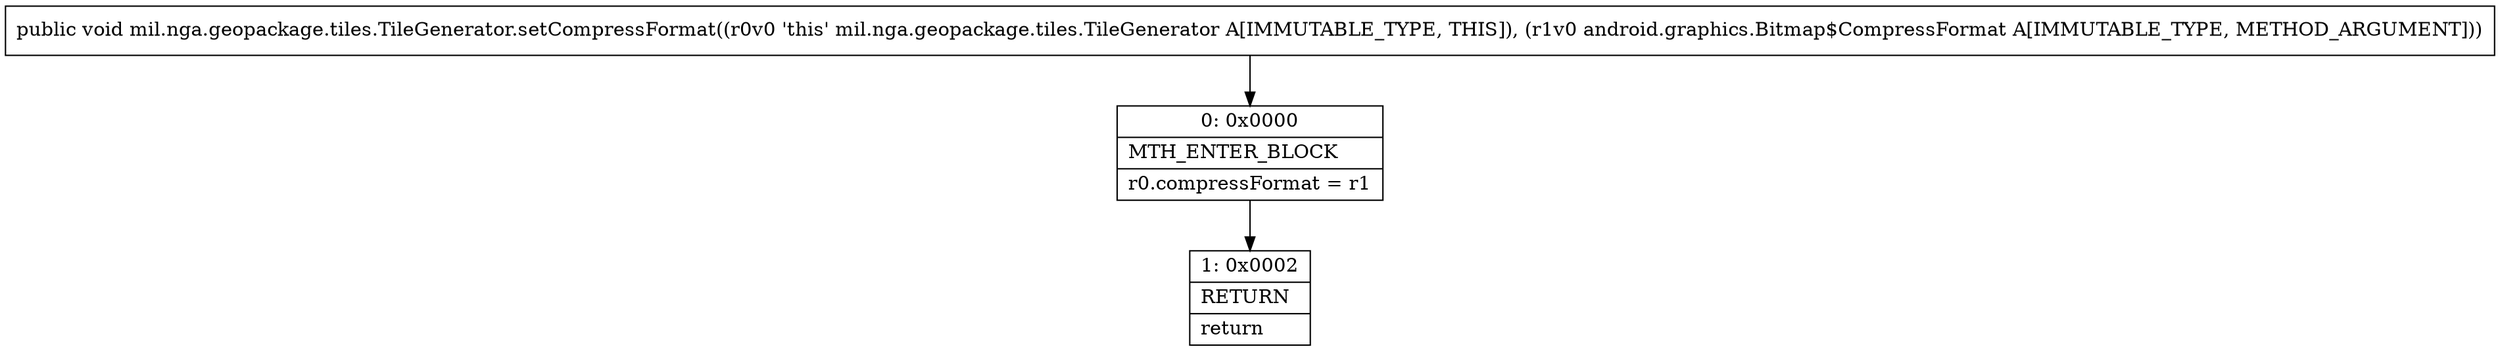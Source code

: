 digraph "CFG formil.nga.geopackage.tiles.TileGenerator.setCompressFormat(Landroid\/graphics\/Bitmap$CompressFormat;)V" {
Node_0 [shape=record,label="{0\:\ 0x0000|MTH_ENTER_BLOCK\l|r0.compressFormat = r1\l}"];
Node_1 [shape=record,label="{1\:\ 0x0002|RETURN\l|return\l}"];
MethodNode[shape=record,label="{public void mil.nga.geopackage.tiles.TileGenerator.setCompressFormat((r0v0 'this' mil.nga.geopackage.tiles.TileGenerator A[IMMUTABLE_TYPE, THIS]), (r1v0 android.graphics.Bitmap$CompressFormat A[IMMUTABLE_TYPE, METHOD_ARGUMENT])) }"];
MethodNode -> Node_0;
Node_0 -> Node_1;
}

